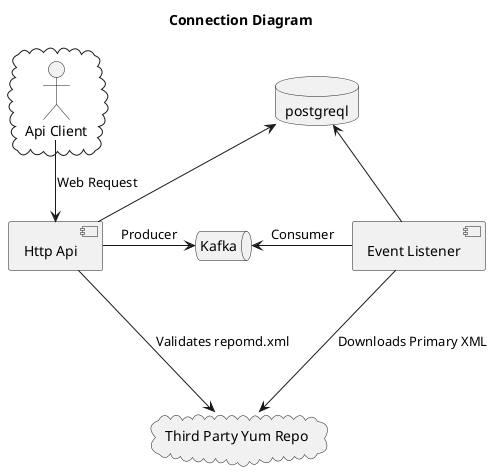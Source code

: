 @startuml
'https://plantuml.com/deployment-diagram
title Connection Diagram
database postgreql
queue Kafka as kafka
cloud {
  actor "Api Client" as user
}

cloud "Third Party Yum Repo" as yumRepo

component "Http Api" as api
component "Event Listener" as eventListener


user --> api : "Web Request"
api -up-> postgreql
api --> yumRepo: "Validates repomd.xml"
api -right-> kafka: Producer
kafka <-right- eventListener: Consumer
eventListener -up-> postgreql
eventListener ---> yumRepo: Downloads Primary XML
@enduml
